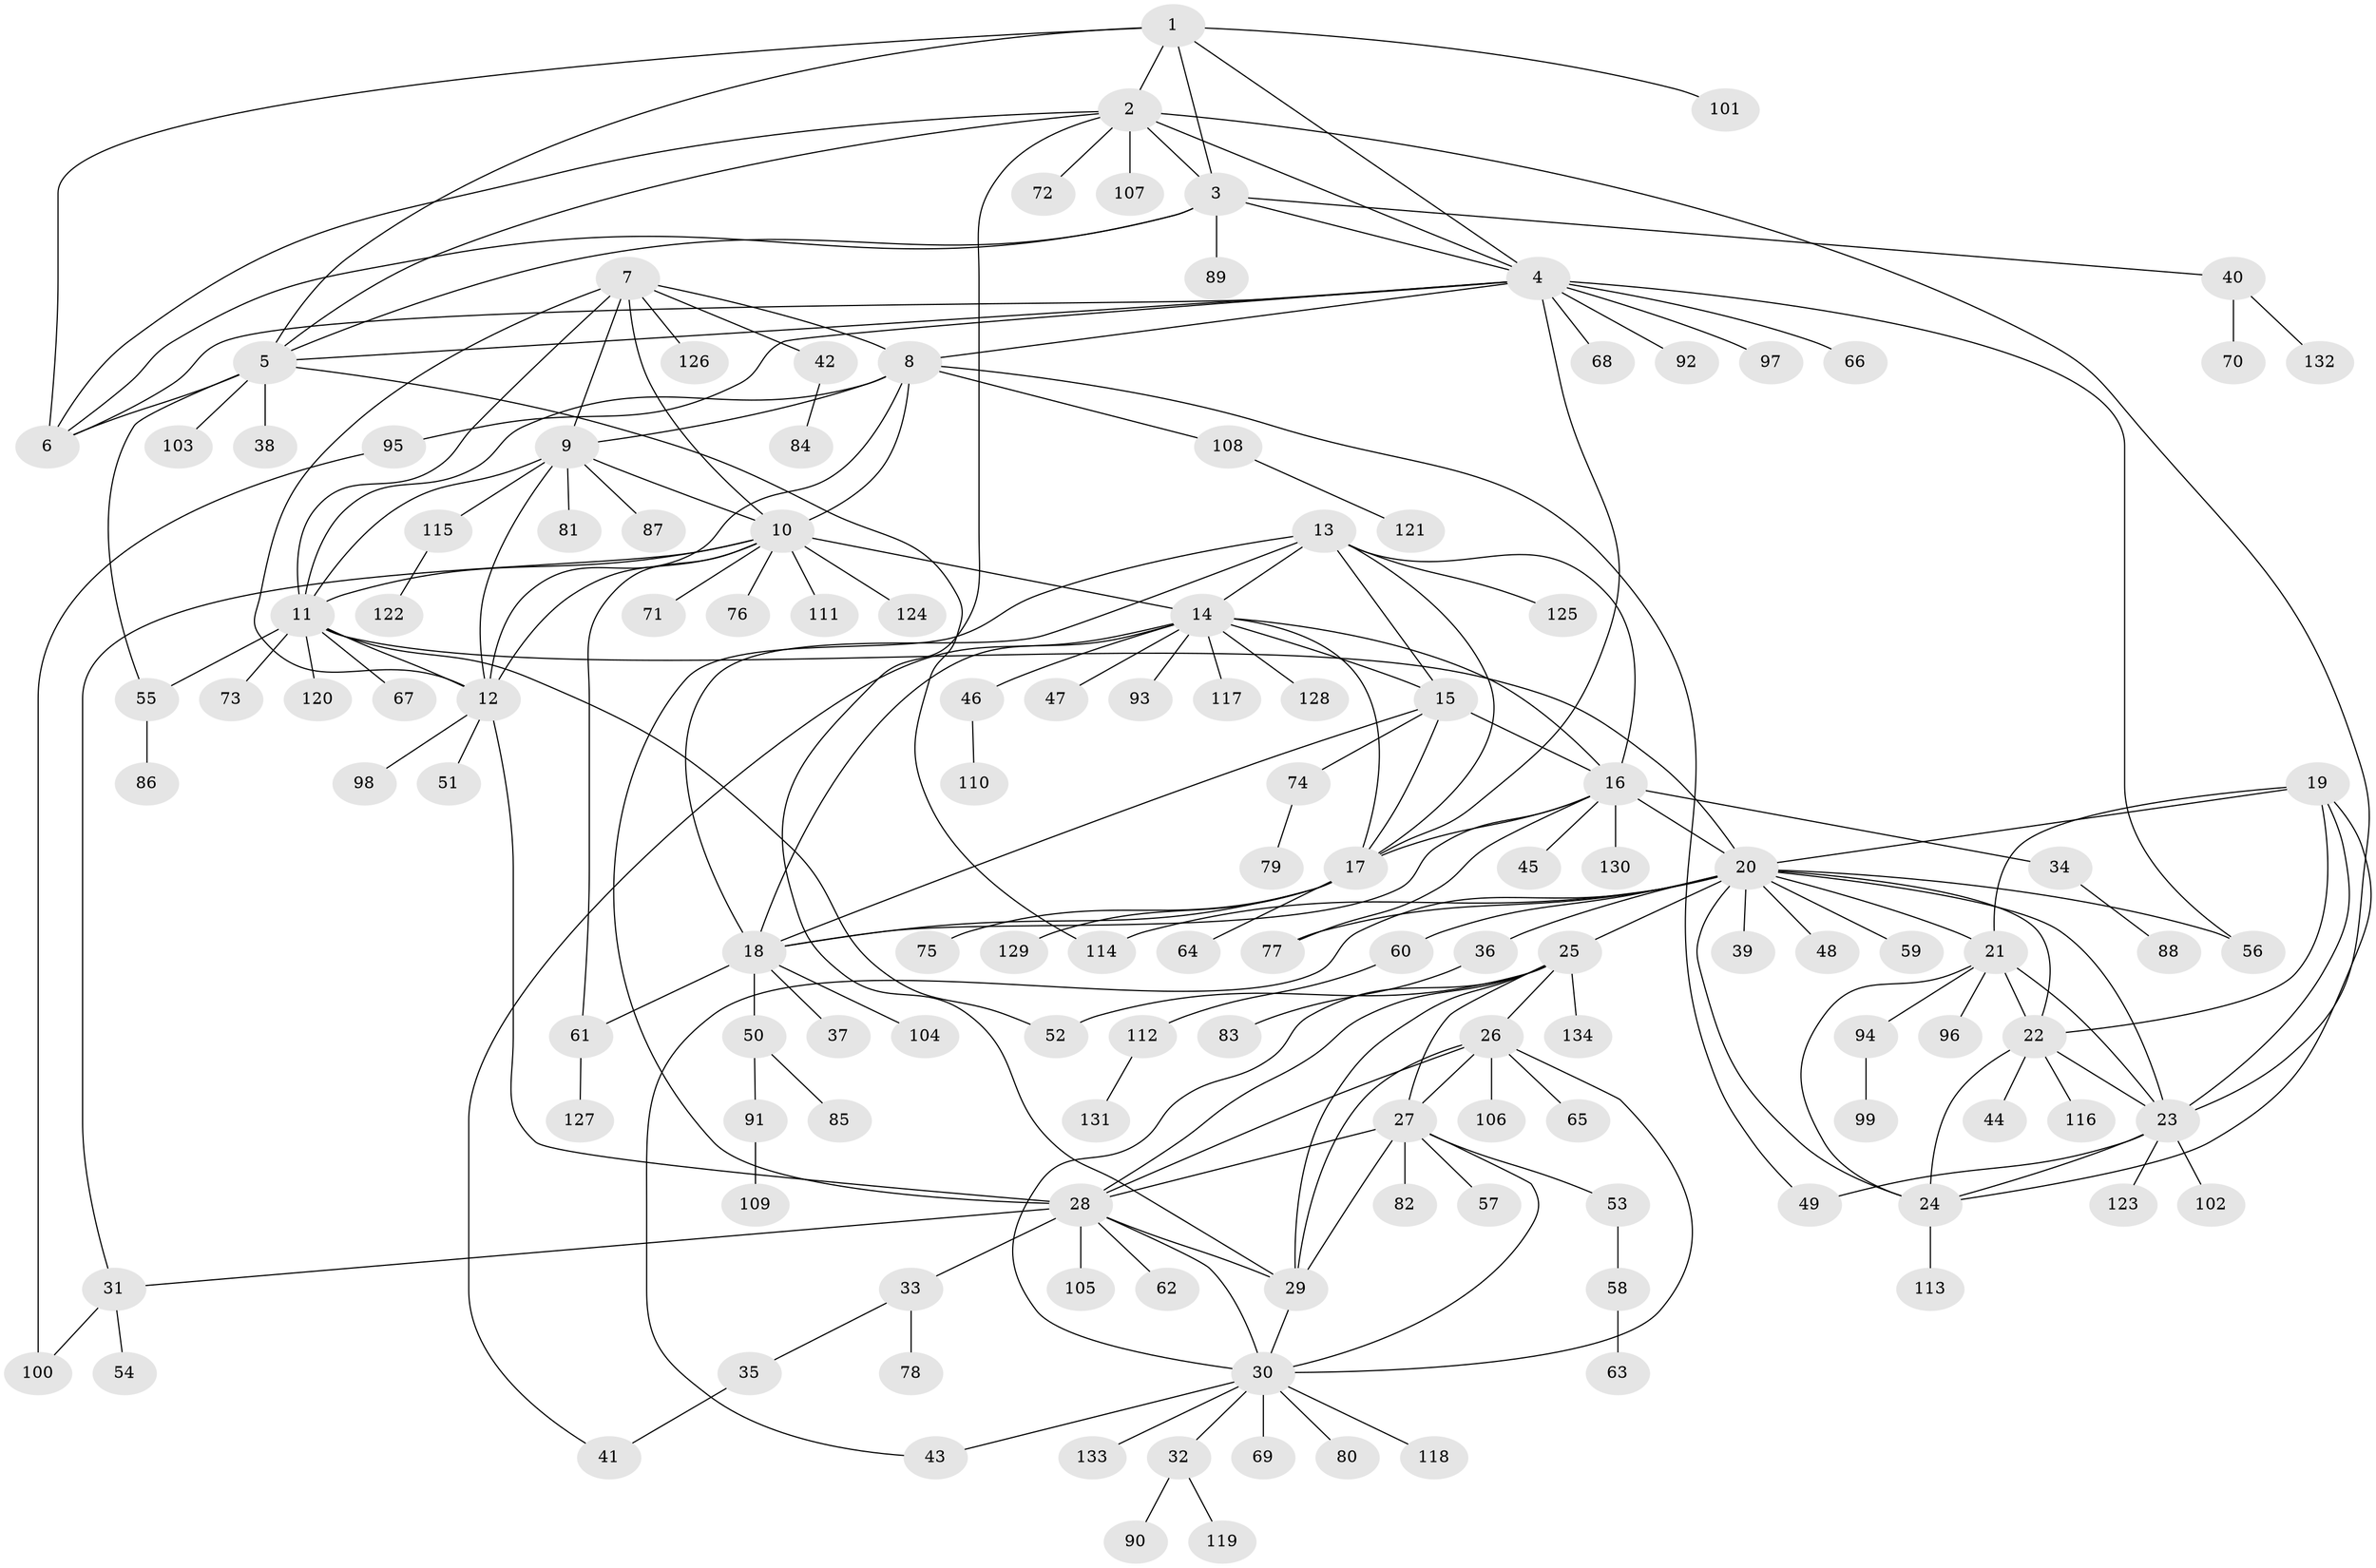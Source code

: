 // coarse degree distribution, {8: 0.031914893617021274, 12: 0.010638297872340425, 6: 0.0425531914893617, 3: 0.0425531914893617, 2: 0.14893617021276595, 5: 0.06382978723404255, 9: 0.02127659574468085, 7: 0.05319148936170213, 15: 0.010638297872340425, 1: 0.5319148936170213, 10: 0.02127659574468085, 11: 0.02127659574468085}
// Generated by graph-tools (version 1.1) at 2025/37/03/04/25 23:37:46]
// undirected, 134 vertices, 200 edges
graph export_dot {
  node [color=gray90,style=filled];
  1;
  2;
  3;
  4;
  5;
  6;
  7;
  8;
  9;
  10;
  11;
  12;
  13;
  14;
  15;
  16;
  17;
  18;
  19;
  20;
  21;
  22;
  23;
  24;
  25;
  26;
  27;
  28;
  29;
  30;
  31;
  32;
  33;
  34;
  35;
  36;
  37;
  38;
  39;
  40;
  41;
  42;
  43;
  44;
  45;
  46;
  47;
  48;
  49;
  50;
  51;
  52;
  53;
  54;
  55;
  56;
  57;
  58;
  59;
  60;
  61;
  62;
  63;
  64;
  65;
  66;
  67;
  68;
  69;
  70;
  71;
  72;
  73;
  74;
  75;
  76;
  77;
  78;
  79;
  80;
  81;
  82;
  83;
  84;
  85;
  86;
  87;
  88;
  89;
  90;
  91;
  92;
  93;
  94;
  95;
  96;
  97;
  98;
  99;
  100;
  101;
  102;
  103;
  104;
  105;
  106;
  107;
  108;
  109;
  110;
  111;
  112;
  113;
  114;
  115;
  116;
  117;
  118;
  119;
  120;
  121;
  122;
  123;
  124;
  125;
  126;
  127;
  128;
  129;
  130;
  131;
  132;
  133;
  134;
  1 -- 2;
  1 -- 3;
  1 -- 4;
  1 -- 5;
  1 -- 6;
  1 -- 101;
  2 -- 3;
  2 -- 4;
  2 -- 5;
  2 -- 6;
  2 -- 23;
  2 -- 29;
  2 -- 72;
  2 -- 107;
  3 -- 4;
  3 -- 5;
  3 -- 6;
  3 -- 40;
  3 -- 89;
  4 -- 5;
  4 -- 6;
  4 -- 8;
  4 -- 17;
  4 -- 56;
  4 -- 66;
  4 -- 68;
  4 -- 92;
  4 -- 95;
  4 -- 97;
  5 -- 6;
  5 -- 38;
  5 -- 55;
  5 -- 103;
  5 -- 114;
  7 -- 8;
  7 -- 9;
  7 -- 10;
  7 -- 11;
  7 -- 12;
  7 -- 42;
  7 -- 126;
  8 -- 9;
  8 -- 10;
  8 -- 11;
  8 -- 12;
  8 -- 49;
  8 -- 108;
  9 -- 10;
  9 -- 11;
  9 -- 12;
  9 -- 81;
  9 -- 87;
  9 -- 115;
  10 -- 11;
  10 -- 12;
  10 -- 14;
  10 -- 31;
  10 -- 61;
  10 -- 71;
  10 -- 76;
  10 -- 111;
  10 -- 124;
  11 -- 12;
  11 -- 20;
  11 -- 52;
  11 -- 55;
  11 -- 67;
  11 -- 73;
  11 -- 120;
  12 -- 28;
  12 -- 51;
  12 -- 98;
  13 -- 14;
  13 -- 15;
  13 -- 16;
  13 -- 17;
  13 -- 18;
  13 -- 28;
  13 -- 125;
  14 -- 15;
  14 -- 16;
  14 -- 17;
  14 -- 18;
  14 -- 41;
  14 -- 46;
  14 -- 47;
  14 -- 93;
  14 -- 117;
  14 -- 128;
  15 -- 16;
  15 -- 17;
  15 -- 18;
  15 -- 74;
  16 -- 17;
  16 -- 18;
  16 -- 20;
  16 -- 34;
  16 -- 45;
  16 -- 77;
  16 -- 130;
  17 -- 18;
  17 -- 64;
  17 -- 75;
  17 -- 129;
  18 -- 37;
  18 -- 50;
  18 -- 61;
  18 -- 104;
  19 -- 20;
  19 -- 21;
  19 -- 22;
  19 -- 23;
  19 -- 24;
  20 -- 21;
  20 -- 22;
  20 -- 23;
  20 -- 24;
  20 -- 25;
  20 -- 36;
  20 -- 39;
  20 -- 43;
  20 -- 48;
  20 -- 56;
  20 -- 59;
  20 -- 60;
  20 -- 77;
  20 -- 114;
  21 -- 22;
  21 -- 23;
  21 -- 24;
  21 -- 94;
  21 -- 96;
  22 -- 23;
  22 -- 24;
  22 -- 44;
  22 -- 116;
  23 -- 24;
  23 -- 49;
  23 -- 102;
  23 -- 123;
  24 -- 113;
  25 -- 26;
  25 -- 27;
  25 -- 28;
  25 -- 29;
  25 -- 30;
  25 -- 52;
  25 -- 134;
  26 -- 27;
  26 -- 28;
  26 -- 29;
  26 -- 30;
  26 -- 65;
  26 -- 106;
  27 -- 28;
  27 -- 29;
  27 -- 30;
  27 -- 53;
  27 -- 57;
  27 -- 82;
  28 -- 29;
  28 -- 30;
  28 -- 31;
  28 -- 33;
  28 -- 62;
  28 -- 105;
  29 -- 30;
  30 -- 32;
  30 -- 43;
  30 -- 69;
  30 -- 80;
  30 -- 118;
  30 -- 133;
  31 -- 54;
  31 -- 100;
  32 -- 90;
  32 -- 119;
  33 -- 35;
  33 -- 78;
  34 -- 88;
  35 -- 41;
  36 -- 83;
  40 -- 70;
  40 -- 132;
  42 -- 84;
  46 -- 110;
  50 -- 85;
  50 -- 91;
  53 -- 58;
  55 -- 86;
  58 -- 63;
  60 -- 112;
  61 -- 127;
  74 -- 79;
  91 -- 109;
  94 -- 99;
  95 -- 100;
  108 -- 121;
  112 -- 131;
  115 -- 122;
}
